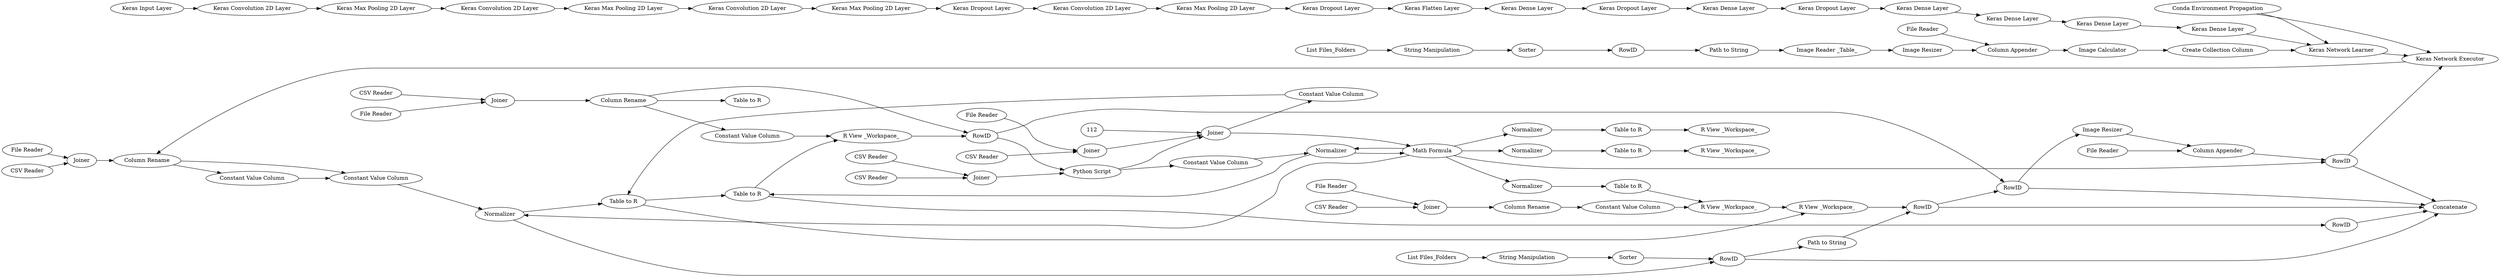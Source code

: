 digraph {
	25 [label="Column Rename"]
	52 [label="Image Reader _Table_"]
	56 [label="String Manipulation"]
	57 [label=Sorter]
	59 [label=RowID]
	99 [label="Column Appender"]
	910 [label="Keras Input Layer"]
	912 [label="Keras Convolution 2D Layer"]
	913 [label="Keras Max Pooling 2D Layer"]
	914 [label="Keras Convolution 2D Layer"]
	915 [label="Keras Max Pooling 2D Layer"]
	918 [label="Keras Max Pooling 2D Layer"]
	919 [label="Keras Convolution 2D Layer"]
	921 [label="Keras Max Pooling 2D Layer"]
	922 [label="Keras Convolution 2D Layer"]
	923 [label="Keras Flatten Layer"]
	924 [label="Keras Dense Layer"]
	925 [label="Keras Dense Layer"]
	926 [label="Keras Dense Layer"]
	927 [label="Keras Dense Layer"]
	928 [label="Keras Dense Layer"]
	929 [label="Keras Dense Layer"]
	930 [label="Keras Network Learner"]
	936 [label="Keras Network Executor"]
	937 [label="List Files_Folders"]
	939 [label="Image Calculator"]
	940 [label="Create Collection Column"]
	942 [label="Path to String"]
	943 [label="List Files_Folders"]
	944 [label="File Reader"]
	945 [label="Image Resizer"]
	947 [label="Conda Environment Propagation"]
	948 [label="Column Appender"]
	949 [label=Sorter]
	950 [label="Path to String"]
	951 [label="String Manipulation"]
	952 [label="Image Resizer"]
	953 [label="File Reader"]
	954 [label=RowID]
	955 [label="Image Reader _Table_"]
	956 [label="Image Calculator"]
	958 [label="String Manipulation"]
	963 [label=RowID]
	980 [label="Keras Dropout Layer"]
	981 [label="Keras Dropout Layer"]
	982 [label="Keras Dropout Layer"]
	983 [label="Keras Dropout Layer"]
	678 [label=Normalizer]
	687 [label="Table to R"]
	688 [label="R View _Workspace_"]
	888 [label=Normalizer]
	889 [label="R View _Workspace_"]
	890 [label="Table to R"]
	2 [label="CSV Reader"]
	14 [label="File Reader"]
	16 [label="File Reader"]
	21 [label="File Reader"]
	24 [label="File Reader"]
	25 [label="Column Rename"]
	30 [label="CSV Reader"]
	31 [label="CSV Reader"]
	32 [label="CSV Reader"]
	34 [label="CSV Reader"]
	35 [label="CSV Reader"]
	881 [label=Concatenate]
	883 [label="Constant Value Column"]
	884 [label="Constant Value Column"]
	885 [label="Constant Value Column"]
	886 [label="Constant Value Column"]
	887 [label="Constant Value Column"]
	892 [label=Joiner]
	894 [label=Joiner]
	895 [label=Joiner]
	896 [label=Joiner]
	897 [label=Joiner]
	954 [label=RowID]
	955 [label=RowID]
	956 [label=RowID]
	957 [label=RowID]
	958 [label=RowID]
	959 [label="Column Rename"]
	960 [label="Column Rename"]
	961 [label="Column Rename"]
	962 [label="Column Rename"]
	963 [label="Constant Value Column"]
	964 [label="Constant Value Column"]
	965 [label="Constant Value Column"]
	966 [label="Constant Value Column"]
	967 [label="Constant Value Column"]
	968 [label="Constant Value Column"]
	969 [label="Constant Value Column"]
	970 [label="Constant Value Column"]
	971 [label="Constant Value Column"]
	972 [label="Constant Value Column"]
	960 [label="Python Script"]
	961 [label=Joiner]
	964 [label=RowID]
	965 [label="Math Formula"]
	966 [label="Table to R"]
	967 [label="R View _Workspace_"]
	968 [label=Normalizer]
	969 [label="R View _Workspace_"]
	970 [label=Normalizer]
	971 [label="Table to R"]
	972 [label="R View _Workspace_"]
	973 [label=Normalizer]
	974 [label="Table to R"]
	979 [label="Table to R"]
	25 -> 963
	52 -> 945
	56 -> 57
	57 -> 59
	59 -> 942
	99 -> 939
	910 -> 912
	912 -> 913
	913 -> 914
	914 -> 915
	915 -> 919
	918 -> 980
	919 -> 918
	921 -> 981
	922 -> 921
	923 -> 924
	924 -> 982
	925 -> 983
	926 -> 927
	927 -> 928
	928 -> 929
	929 -> 930
	930 -> 936
	936 -> 25
	937 -> 951
	939 -> 940
	940 -> 930
	942 -> 52
	943 -> 56
	944 -> 99
	945 -> 99
	947 -> 930
	947 -> 936
	948 -> 956
	949 -> 954
	950 -> 958
	951 -> 949
	952 -> 948
	953 -> 948
	954 -> 950
	955 -> 952
	956 -> 936
	958 -> 955
	980 -> 922
	981 -> 923
	982 -> 925
	983 -> 926
	2 -> 895
	14 -> 892
	16 -> 896
	21 -> 894
	24 -> 897
	25 -> 884
	30 -> 892
	31 -> 894
	32 -> 895
	34 -> 896
	35 -> 897
	883 -> 970
	884 -> 963
	885 -> 966
	886 -> 969
	887 -> 972
	892 -> 25
	894 -> 959
	895 -> 960
	896 -> 961
	897 -> 962
	954 -> 881
	955 -> 881
	956 -> 881
	957 -> 881
	958 -> 881
	959 -> 886
	960 -> 883
	961 -> 885
	962 -> 887
	963 -> 968
	964 -> 955
	965 -> 956
	966 -> 971
	967 -> 958
	968 -> 954
	969 -> 964
	970 -> 965
	971 -> 957
	972 -> 967
	112 -> 961
	678 -> 687
	687 -> 688
	888 -> 890
	890 -> 889
	959 -> 979
	959 -> 964
	960 -> 961
	961 -> 965
	964 -> 960
	965 -> 678
	965 -> 973
	965 -> 968
	965 -> 970
	965 -> 888
	966 -> 967
	968 -> 966
	970 -> 971
	971 -> 969
	973 -> 974
	974 -> 972
	rankdir=LR
}
